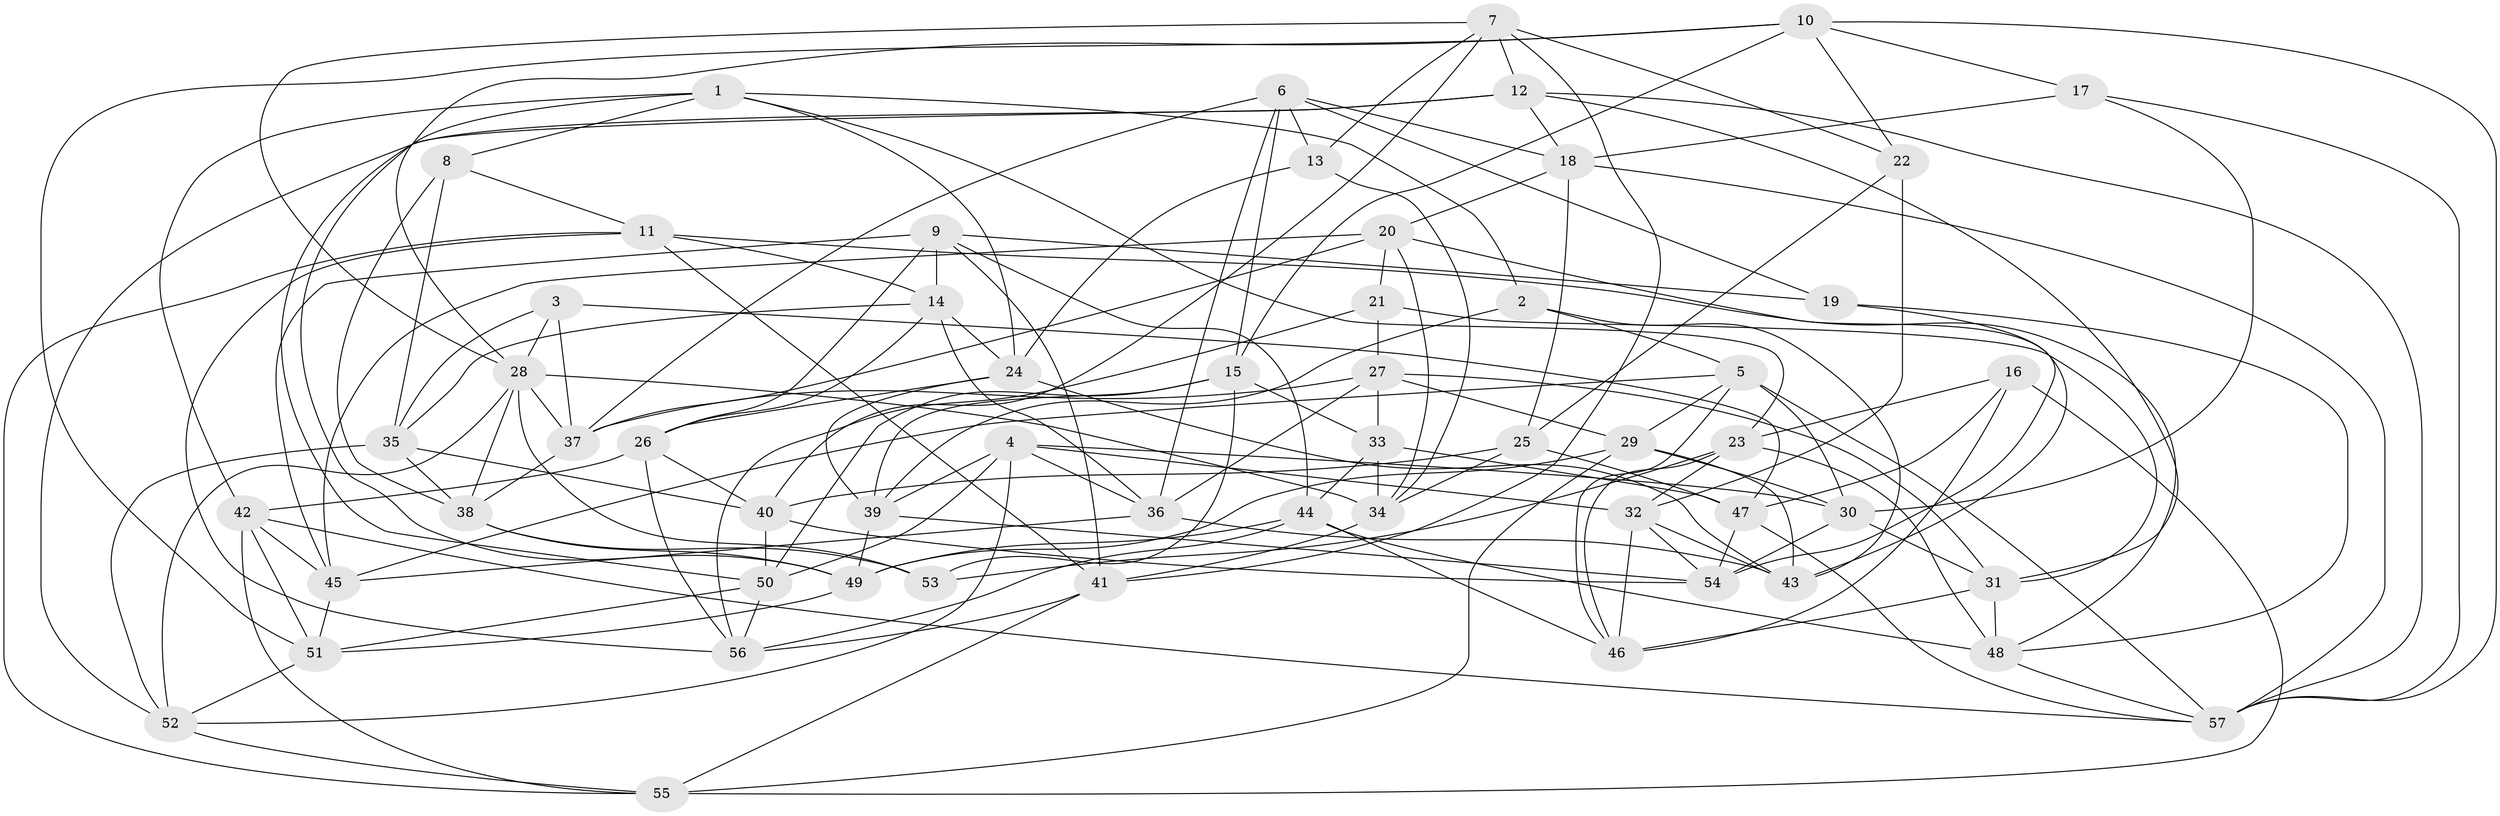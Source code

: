 // original degree distribution, {4: 1.0}
// Generated by graph-tools (version 1.1) at 2025/50/03/09/25 03:50:47]
// undirected, 57 vertices, 162 edges
graph export_dot {
graph [start="1"]
  node [color=gray90,style=filled];
  1;
  2;
  3;
  4;
  5;
  6;
  7;
  8;
  9;
  10;
  11;
  12;
  13;
  14;
  15;
  16;
  17;
  18;
  19;
  20;
  21;
  22;
  23;
  24;
  25;
  26;
  27;
  28;
  29;
  30;
  31;
  32;
  33;
  34;
  35;
  36;
  37;
  38;
  39;
  40;
  41;
  42;
  43;
  44;
  45;
  46;
  47;
  48;
  49;
  50;
  51;
  52;
  53;
  54;
  55;
  56;
  57;
  1 -- 2 [weight=1.0];
  1 -- 8 [weight=1.0];
  1 -- 23 [weight=1.0];
  1 -- 24 [weight=1.0];
  1 -- 42 [weight=1.0];
  1 -- 49 [weight=1.0];
  2 -- 5 [weight=1.0];
  2 -- 39 [weight=1.0];
  2 -- 43 [weight=1.0];
  3 -- 28 [weight=1.0];
  3 -- 35 [weight=1.0];
  3 -- 37 [weight=1.0];
  3 -- 47 [weight=1.0];
  4 -- 30 [weight=1.0];
  4 -- 32 [weight=1.0];
  4 -- 36 [weight=1.0];
  4 -- 39 [weight=1.0];
  4 -- 50 [weight=1.0];
  4 -- 52 [weight=1.0];
  5 -- 29 [weight=1.0];
  5 -- 30 [weight=1.0];
  5 -- 45 [weight=1.0];
  5 -- 46 [weight=1.0];
  5 -- 57 [weight=1.0];
  6 -- 13 [weight=1.0];
  6 -- 15 [weight=1.0];
  6 -- 18 [weight=1.0];
  6 -- 19 [weight=1.0];
  6 -- 36 [weight=1.0];
  6 -- 37 [weight=1.0];
  7 -- 12 [weight=1.0];
  7 -- 13 [weight=1.0];
  7 -- 22 [weight=1.0];
  7 -- 28 [weight=1.0];
  7 -- 40 [weight=1.0];
  7 -- 41 [weight=1.0];
  8 -- 11 [weight=1.0];
  8 -- 35 [weight=1.0];
  8 -- 38 [weight=1.0];
  9 -- 14 [weight=1.0];
  9 -- 19 [weight=1.0];
  9 -- 26 [weight=1.0];
  9 -- 41 [weight=1.0];
  9 -- 44 [weight=1.0];
  9 -- 45 [weight=1.0];
  10 -- 15 [weight=1.0];
  10 -- 17 [weight=1.0];
  10 -- 22 [weight=1.0];
  10 -- 28 [weight=1.0];
  10 -- 51 [weight=1.0];
  10 -- 57 [weight=1.0];
  11 -- 14 [weight=1.0];
  11 -- 41 [weight=1.0];
  11 -- 48 [weight=1.0];
  11 -- 55 [weight=1.0];
  11 -- 56 [weight=1.0];
  12 -- 18 [weight=1.0];
  12 -- 31 [weight=1.0];
  12 -- 50 [weight=1.0];
  12 -- 52 [weight=1.0];
  12 -- 57 [weight=1.0];
  13 -- 24 [weight=1.0];
  13 -- 34 [weight=1.0];
  14 -- 24 [weight=1.0];
  14 -- 26 [weight=1.0];
  14 -- 35 [weight=1.0];
  14 -- 36 [weight=1.0];
  15 -- 33 [weight=1.0];
  15 -- 39 [weight=1.0];
  15 -- 50 [weight=1.0];
  15 -- 53 [weight=1.0];
  16 -- 23 [weight=1.0];
  16 -- 46 [weight=1.0];
  16 -- 47 [weight=1.0];
  16 -- 55 [weight=1.0];
  17 -- 18 [weight=1.0];
  17 -- 30 [weight=1.0];
  17 -- 57 [weight=1.0];
  18 -- 20 [weight=1.0];
  18 -- 25 [weight=1.0];
  18 -- 57 [weight=1.0];
  19 -- 48 [weight=1.0];
  19 -- 54 [weight=1.0];
  20 -- 21 [weight=1.0];
  20 -- 34 [weight=1.0];
  20 -- 37 [weight=1.0];
  20 -- 43 [weight=1.0];
  20 -- 45 [weight=1.0];
  21 -- 27 [weight=1.0];
  21 -- 31 [weight=1.0];
  21 -- 56 [weight=1.0];
  22 -- 25 [weight=1.0];
  22 -- 32 [weight=1.0];
  23 -- 32 [weight=1.0];
  23 -- 46 [weight=1.0];
  23 -- 48 [weight=1.0];
  23 -- 53 [weight=1.0];
  24 -- 26 [weight=1.0];
  24 -- 39 [weight=1.0];
  24 -- 43 [weight=1.0];
  25 -- 34 [weight=2.0];
  25 -- 40 [weight=1.0];
  25 -- 47 [weight=1.0];
  26 -- 40 [weight=1.0];
  26 -- 42 [weight=1.0];
  26 -- 56 [weight=1.0];
  27 -- 29 [weight=1.0];
  27 -- 31 [weight=1.0];
  27 -- 33 [weight=1.0];
  27 -- 36 [weight=1.0];
  27 -- 37 [weight=1.0];
  28 -- 34 [weight=1.0];
  28 -- 37 [weight=1.0];
  28 -- 38 [weight=1.0];
  28 -- 52 [weight=1.0];
  28 -- 53 [weight=1.0];
  29 -- 30 [weight=1.0];
  29 -- 43 [weight=1.0];
  29 -- 49 [weight=1.0];
  29 -- 55 [weight=1.0];
  30 -- 31 [weight=1.0];
  30 -- 54 [weight=1.0];
  31 -- 46 [weight=1.0];
  31 -- 48 [weight=1.0];
  32 -- 43 [weight=1.0];
  32 -- 46 [weight=1.0];
  32 -- 54 [weight=1.0];
  33 -- 34 [weight=2.0];
  33 -- 44 [weight=1.0];
  33 -- 47 [weight=1.0];
  34 -- 41 [weight=1.0];
  35 -- 38 [weight=1.0];
  35 -- 40 [weight=1.0];
  35 -- 52 [weight=1.0];
  36 -- 43 [weight=1.0];
  36 -- 45 [weight=1.0];
  37 -- 38 [weight=1.0];
  38 -- 49 [weight=1.0];
  38 -- 53 [weight=1.0];
  39 -- 49 [weight=1.0];
  39 -- 54 [weight=1.0];
  40 -- 50 [weight=1.0];
  40 -- 54 [weight=1.0];
  41 -- 55 [weight=1.0];
  41 -- 56 [weight=1.0];
  42 -- 45 [weight=1.0];
  42 -- 51 [weight=1.0];
  42 -- 55 [weight=1.0];
  42 -- 57 [weight=1.0];
  44 -- 46 [weight=1.0];
  44 -- 48 [weight=1.0];
  44 -- 49 [weight=1.0];
  44 -- 56 [weight=1.0];
  45 -- 51 [weight=1.0];
  47 -- 54 [weight=1.0];
  47 -- 57 [weight=1.0];
  48 -- 57 [weight=1.0];
  49 -- 51 [weight=1.0];
  50 -- 51 [weight=1.0];
  50 -- 56 [weight=1.0];
  51 -- 52 [weight=1.0];
  52 -- 55 [weight=1.0];
}
